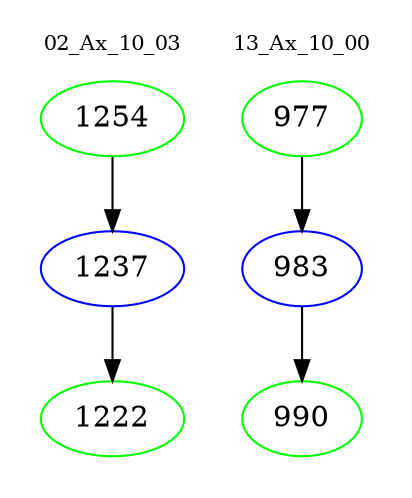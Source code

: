 digraph{
subgraph cluster_0 {
color = white
label = "02_Ax_10_03";
fontsize=10;
T0_1254 [label="1254", color="green"]
T0_1254 -> T0_1237 [color="black"]
T0_1237 [label="1237", color="blue"]
T0_1237 -> T0_1222 [color="black"]
T0_1222 [label="1222", color="green"]
}
subgraph cluster_1 {
color = white
label = "13_Ax_10_00";
fontsize=10;
T1_977 [label="977", color="green"]
T1_977 -> T1_983 [color="black"]
T1_983 [label="983", color="blue"]
T1_983 -> T1_990 [color="black"]
T1_990 [label="990", color="green"]
}
}
